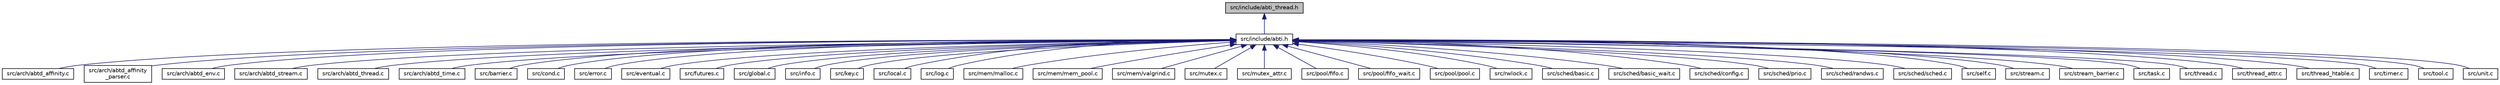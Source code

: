 digraph "src/include/abti_thread.h"
{
  edge [fontname="Helvetica",fontsize="10",labelfontname="Helvetica",labelfontsize="10"];
  node [fontname="Helvetica",fontsize="10",shape=record];
  Node1 [label="src/include/abti_thread.h",height=0.2,width=0.4,color="black", fillcolor="grey75", style="filled" fontcolor="black"];
  Node1 -> Node2 [dir="back",color="midnightblue",fontsize="10",style="solid",fontname="Helvetica"];
  Node2 [label="src/include/abti.h",height=0.2,width=0.4,color="black", fillcolor="white", style="filled",URL="$d5/d03/abti_8h.html"];
  Node2 -> Node3 [dir="back",color="midnightblue",fontsize="10",style="solid",fontname="Helvetica"];
  Node3 [label="src/arch/abtd_affinity.c",height=0.2,width=0.4,color="black", fillcolor="white", style="filled",URL="$d2/d45/abtd__affinity_8c.html"];
  Node2 -> Node4 [dir="back",color="midnightblue",fontsize="10",style="solid",fontname="Helvetica"];
  Node4 [label="src/arch/abtd_affinity\l_parser.c",height=0.2,width=0.4,color="black", fillcolor="white", style="filled",URL="$d0/d31/abtd__affinity__parser_8c.html"];
  Node2 -> Node5 [dir="back",color="midnightblue",fontsize="10",style="solid",fontname="Helvetica"];
  Node5 [label="src/arch/abtd_env.c",height=0.2,width=0.4,color="black", fillcolor="white", style="filled",URL="$de/d68/abtd__env_8c.html"];
  Node2 -> Node6 [dir="back",color="midnightblue",fontsize="10",style="solid",fontname="Helvetica"];
  Node6 [label="src/arch/abtd_stream.c",height=0.2,width=0.4,color="black", fillcolor="white", style="filled",URL="$d2/d12/abtd__stream_8c.html"];
  Node2 -> Node7 [dir="back",color="midnightblue",fontsize="10",style="solid",fontname="Helvetica"];
  Node7 [label="src/arch/abtd_thread.c",height=0.2,width=0.4,color="black", fillcolor="white", style="filled",URL="$d2/d25/abtd__thread_8c.html"];
  Node2 -> Node8 [dir="back",color="midnightblue",fontsize="10",style="solid",fontname="Helvetica"];
  Node8 [label="src/arch/abtd_time.c",height=0.2,width=0.4,color="black", fillcolor="white", style="filled",URL="$d1/d57/abtd__time_8c.html"];
  Node2 -> Node9 [dir="back",color="midnightblue",fontsize="10",style="solid",fontname="Helvetica"];
  Node9 [label="src/barrier.c",height=0.2,width=0.4,color="black", fillcolor="white", style="filled",URL="$d8/d80/barrier_8c.html"];
  Node2 -> Node10 [dir="back",color="midnightblue",fontsize="10",style="solid",fontname="Helvetica"];
  Node10 [label="src/cond.c",height=0.2,width=0.4,color="black", fillcolor="white", style="filled",URL="$df/d4b/cond_8c.html"];
  Node2 -> Node11 [dir="back",color="midnightblue",fontsize="10",style="solid",fontname="Helvetica"];
  Node11 [label="src/error.c",height=0.2,width=0.4,color="black", fillcolor="white", style="filled",URL="$db/dcc/error_8c.html"];
  Node2 -> Node12 [dir="back",color="midnightblue",fontsize="10",style="solid",fontname="Helvetica"];
  Node12 [label="src/eventual.c",height=0.2,width=0.4,color="black", fillcolor="white", style="filled",URL="$d0/da9/eventual_8c.html"];
  Node2 -> Node13 [dir="back",color="midnightblue",fontsize="10",style="solid",fontname="Helvetica"];
  Node13 [label="src/futures.c",height=0.2,width=0.4,color="black", fillcolor="white", style="filled",URL="$dc/df6/futures_8c.html"];
  Node2 -> Node14 [dir="back",color="midnightblue",fontsize="10",style="solid",fontname="Helvetica"];
  Node14 [label="src/global.c",height=0.2,width=0.4,color="black", fillcolor="white", style="filled",URL="$dc/d57/global_8c.html"];
  Node2 -> Node15 [dir="back",color="midnightblue",fontsize="10",style="solid",fontname="Helvetica"];
  Node15 [label="src/info.c",height=0.2,width=0.4,color="black", fillcolor="white", style="filled",URL="$d5/d35/info_8c.html"];
  Node2 -> Node16 [dir="back",color="midnightblue",fontsize="10",style="solid",fontname="Helvetica"];
  Node16 [label="src/key.c",height=0.2,width=0.4,color="black", fillcolor="white", style="filled",URL="$db/dfd/key_8c.html"];
  Node2 -> Node17 [dir="back",color="midnightblue",fontsize="10",style="solid",fontname="Helvetica"];
  Node17 [label="src/local.c",height=0.2,width=0.4,color="black", fillcolor="white", style="filled",URL="$d2/dac/local_8c.html"];
  Node2 -> Node18 [dir="back",color="midnightblue",fontsize="10",style="solid",fontname="Helvetica"];
  Node18 [label="src/log.c",height=0.2,width=0.4,color="black", fillcolor="white", style="filled",URL="$d7/df8/log_8c.html"];
  Node2 -> Node19 [dir="back",color="midnightblue",fontsize="10",style="solid",fontname="Helvetica"];
  Node19 [label="src/mem/malloc.c",height=0.2,width=0.4,color="black", fillcolor="white", style="filled",URL="$d6/dcd/malloc_8c.html"];
  Node2 -> Node20 [dir="back",color="midnightblue",fontsize="10",style="solid",fontname="Helvetica"];
  Node20 [label="src/mem/mem_pool.c",height=0.2,width=0.4,color="black", fillcolor="white", style="filled",URL="$d9/d73/mem__pool_8c.html"];
  Node2 -> Node21 [dir="back",color="midnightblue",fontsize="10",style="solid",fontname="Helvetica"];
  Node21 [label="src/mem/valgrind.c",height=0.2,width=0.4,color="black", fillcolor="white", style="filled",URL="$d0/d31/valgrind_8c.html"];
  Node2 -> Node22 [dir="back",color="midnightblue",fontsize="10",style="solid",fontname="Helvetica"];
  Node22 [label="src/mutex.c",height=0.2,width=0.4,color="black", fillcolor="white", style="filled",URL="$d8/d62/mutex_8c.html"];
  Node2 -> Node23 [dir="back",color="midnightblue",fontsize="10",style="solid",fontname="Helvetica"];
  Node23 [label="src/mutex_attr.c",height=0.2,width=0.4,color="black", fillcolor="white", style="filled",URL="$da/d36/mutex__attr_8c.html"];
  Node2 -> Node24 [dir="back",color="midnightblue",fontsize="10",style="solid",fontname="Helvetica"];
  Node24 [label="src/pool/fifo.c",height=0.2,width=0.4,color="black", fillcolor="white", style="filled",URL="$da/d6b/fifo_8c.html"];
  Node2 -> Node25 [dir="back",color="midnightblue",fontsize="10",style="solid",fontname="Helvetica"];
  Node25 [label="src/pool/fifo_wait.c",height=0.2,width=0.4,color="black", fillcolor="white", style="filled",URL="$d2/dc8/fifo__wait_8c.html"];
  Node2 -> Node26 [dir="back",color="midnightblue",fontsize="10",style="solid",fontname="Helvetica"];
  Node26 [label="src/pool/pool.c",height=0.2,width=0.4,color="black", fillcolor="white", style="filled",URL="$d4/de5/pool_8c.html"];
  Node2 -> Node27 [dir="back",color="midnightblue",fontsize="10",style="solid",fontname="Helvetica"];
  Node27 [label="src/rwlock.c",height=0.2,width=0.4,color="black", fillcolor="white", style="filled",URL="$d5/d49/rwlock_8c.html"];
  Node2 -> Node28 [dir="back",color="midnightblue",fontsize="10",style="solid",fontname="Helvetica"];
  Node28 [label="src/sched/basic.c",height=0.2,width=0.4,color="black", fillcolor="white", style="filled",URL="$d8/da2/basic_8c.html"];
  Node2 -> Node29 [dir="back",color="midnightblue",fontsize="10",style="solid",fontname="Helvetica"];
  Node29 [label="src/sched/basic_wait.c",height=0.2,width=0.4,color="black", fillcolor="white", style="filled",URL="$da/dfb/basic__wait_8c.html"];
  Node2 -> Node30 [dir="back",color="midnightblue",fontsize="10",style="solid",fontname="Helvetica"];
  Node30 [label="src/sched/config.c",height=0.2,width=0.4,color="black", fillcolor="white", style="filled",URL="$d3/d95/config_8c.html"];
  Node2 -> Node31 [dir="back",color="midnightblue",fontsize="10",style="solid",fontname="Helvetica"];
  Node31 [label="src/sched/prio.c",height=0.2,width=0.4,color="black", fillcolor="white", style="filled",URL="$d2/d84/prio_8c.html"];
  Node2 -> Node32 [dir="back",color="midnightblue",fontsize="10",style="solid",fontname="Helvetica"];
  Node32 [label="src/sched/randws.c",height=0.2,width=0.4,color="black", fillcolor="white", style="filled",URL="$da/d51/randws_8c.html"];
  Node2 -> Node33 [dir="back",color="midnightblue",fontsize="10",style="solid",fontname="Helvetica"];
  Node33 [label="src/sched/sched.c",height=0.2,width=0.4,color="black", fillcolor="white", style="filled",URL="$db/dbe/sched_8c.html"];
  Node2 -> Node34 [dir="back",color="midnightblue",fontsize="10",style="solid",fontname="Helvetica"];
  Node34 [label="src/self.c",height=0.2,width=0.4,color="black", fillcolor="white", style="filled",URL="$d4/d2c/self_8c.html"];
  Node2 -> Node35 [dir="back",color="midnightblue",fontsize="10",style="solid",fontname="Helvetica"];
  Node35 [label="src/stream.c",height=0.2,width=0.4,color="black", fillcolor="white", style="filled",URL="$d8/d4d/stream_8c.html"];
  Node2 -> Node36 [dir="back",color="midnightblue",fontsize="10",style="solid",fontname="Helvetica"];
  Node36 [label="src/stream_barrier.c",height=0.2,width=0.4,color="black", fillcolor="white", style="filled",URL="$d0/db8/stream__barrier_8c.html"];
  Node2 -> Node37 [dir="back",color="midnightblue",fontsize="10",style="solid",fontname="Helvetica"];
  Node37 [label="src/task.c",height=0.2,width=0.4,color="black", fillcolor="white", style="filled",URL="$d3/d3f/task_8c.html"];
  Node2 -> Node38 [dir="back",color="midnightblue",fontsize="10",style="solid",fontname="Helvetica"];
  Node38 [label="src/thread.c",height=0.2,width=0.4,color="black", fillcolor="white", style="filled",URL="$d3/de7/thread_8c.html"];
  Node2 -> Node39 [dir="back",color="midnightblue",fontsize="10",style="solid",fontname="Helvetica"];
  Node39 [label="src/thread_attr.c",height=0.2,width=0.4,color="black", fillcolor="white", style="filled",URL="$de/de6/thread__attr_8c.html"];
  Node2 -> Node40 [dir="back",color="midnightblue",fontsize="10",style="solid",fontname="Helvetica"];
  Node40 [label="src/thread_htable.c",height=0.2,width=0.4,color="black", fillcolor="white", style="filled",URL="$de/dac/thread__htable_8c.html"];
  Node2 -> Node41 [dir="back",color="midnightblue",fontsize="10",style="solid",fontname="Helvetica"];
  Node41 [label="src/timer.c",height=0.2,width=0.4,color="black", fillcolor="white", style="filled",URL="$df/d41/timer_8c.html"];
  Node2 -> Node42 [dir="back",color="midnightblue",fontsize="10",style="solid",fontname="Helvetica"];
  Node42 [label="src/tool.c",height=0.2,width=0.4,color="black", fillcolor="white", style="filled",URL="$df/db9/tool_8c.html"];
  Node2 -> Node43 [dir="back",color="midnightblue",fontsize="10",style="solid",fontname="Helvetica"];
  Node43 [label="src/unit.c",height=0.2,width=0.4,color="black", fillcolor="white", style="filled",URL="$da/d1d/unit_8c.html"];
}
